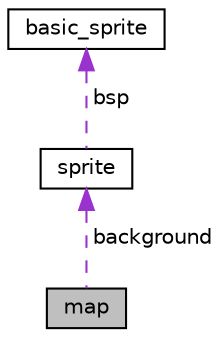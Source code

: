 digraph "map"
{
 // LATEX_PDF_SIZE
  edge [fontname="Helvetica",fontsize="10",labelfontname="Helvetica",labelfontsize="10"];
  node [fontname="Helvetica",fontsize="10",shape=record];
  Node1 [label="map",height=0.2,width=0.4,color="black", fillcolor="grey75", style="filled", fontcolor="black",tooltip=" "];
  Node2 -> Node1 [dir="back",color="darkorchid3",fontsize="10",style="dashed",label=" background" ,fontname="Helvetica"];
  Node2 [label="sprite",height=0.2,width=0.4,color="black", fillcolor="white", style="filled",URL="$structsprite.html",tooltip="Basic sprite that contains a xpm map and offset values to center it."];
  Node3 -> Node2 [dir="back",color="darkorchid3",fontsize="10",style="dashed",label=" bsp" ,fontname="Helvetica"];
  Node3 [label="basic_sprite",height=0.2,width=0.4,color="black", fillcolor="white", style="filled",URL="$structbasic__sprite.html",tooltip="Basic sprite that contains a xpm map and offset values to center it."];
}
